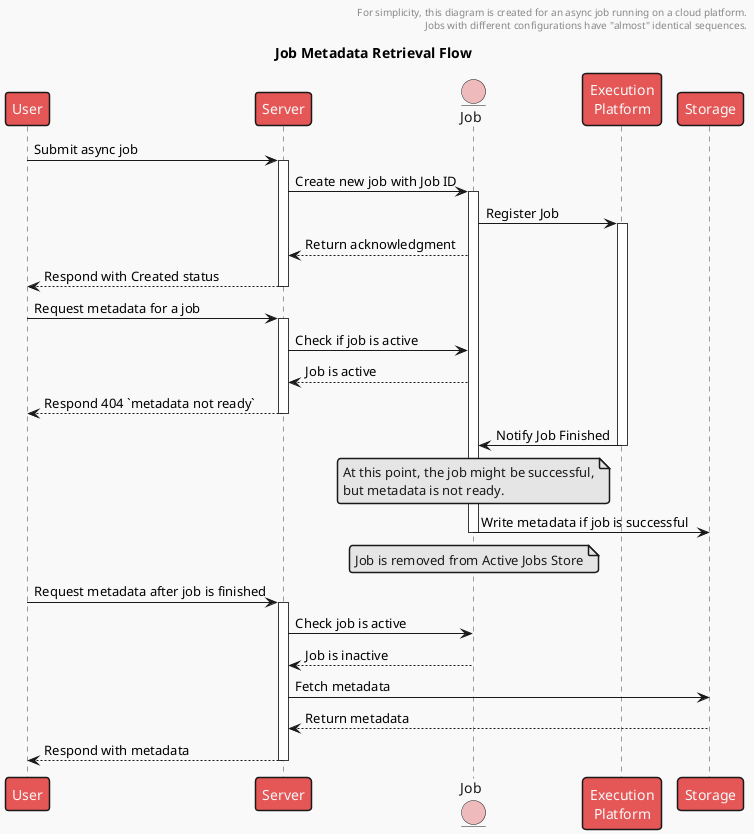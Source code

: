@startuml metadata
!theme mars

title Job Metadata Retrieval Flow
header
    For simplicity, this diagram is created for an async job running on a cloud platform.
    Jobs with different configurations have "almost" identical sequences.
end header

participant User
participant Server
entity Job
participant "Execution\nPlatform"
participant Storage

User -> Server: Submit async job
activate Server

Server -> Job: Create new job with Job ID
activate Job
Job -> "Execution\nPlatform": Register Job
activate "Execution\nPlatform"

Job --> Server: Return acknowledgment
Server --> User: Respond with Created status
deactivate Server

User -> Server: Request metadata for a job
activate Server
Server -> Job: Check if job is active
Job --> Server: Job is active
Server --> User: Respond 404 `metadata not ready`
deactivate Server


"Execution\nPlatform" -> Job: Notify Job Finished
deactivate "Execution\nPlatform"
note over Job: At this point, the job might be successful,\nbut metadata is not ready.

Job -> Storage:  Write metadata if job is successful
deactivate Job

note over Job: Job is removed from Active Jobs Store

User -> Server: Request metadata after job is finished
activate Server
Server -> Job: Check job is active
Job --> Server: Job is inactive
Server -> Storage: Fetch metadata
Storage --> Server: Return metadata
Server --> User: Respond with metadata
deactivate Server

@enduml
